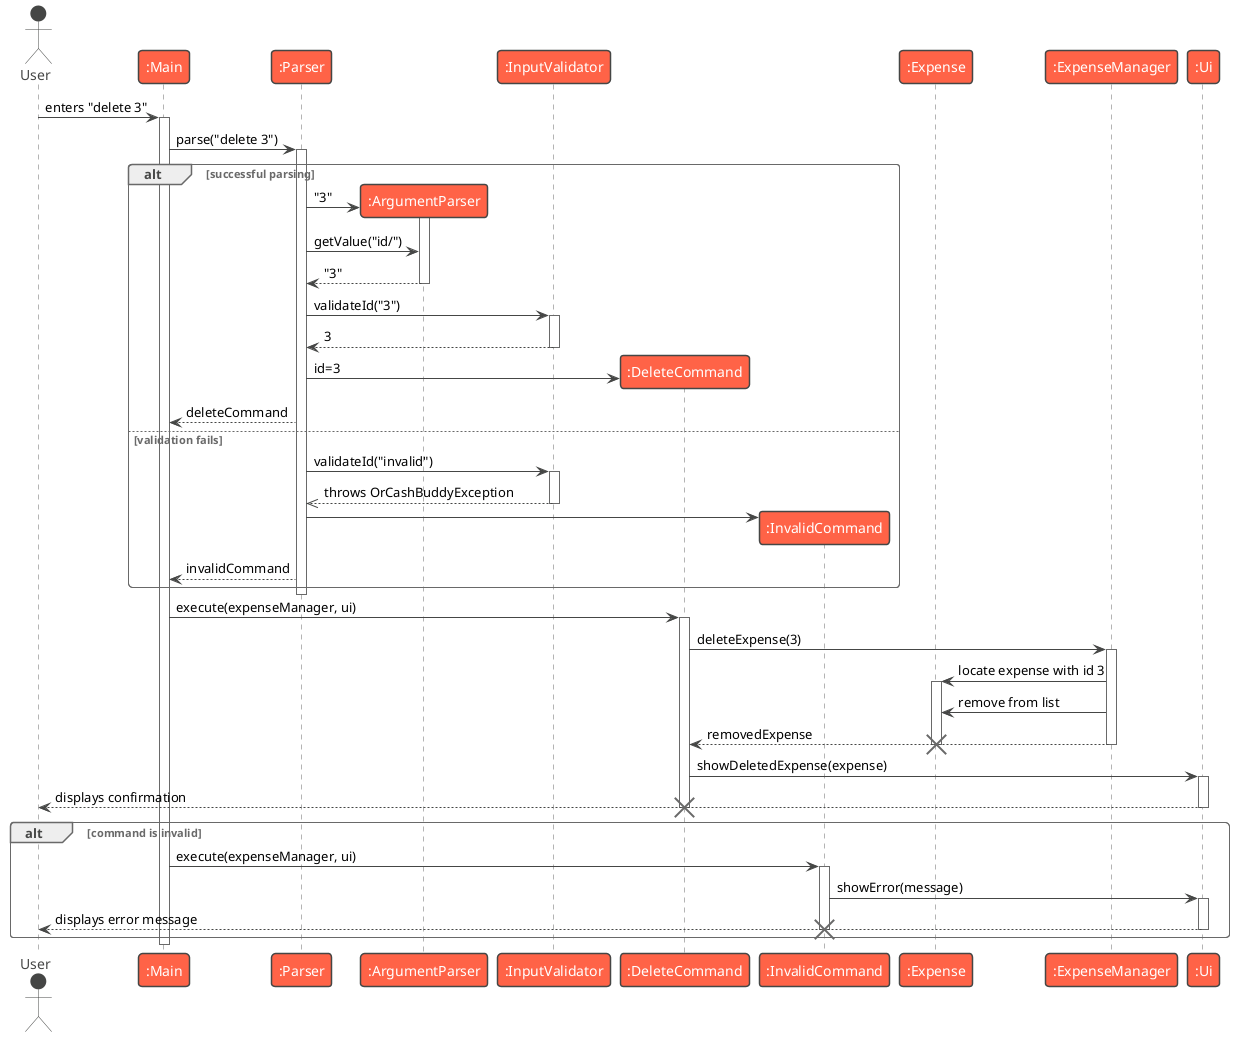 @startuml
!theme vibrant
actor User
participant ":Main" as Main
participant ":Parser" as Parser
participant ":ArgumentParser" as ArgumentParser
participant ":InputValidator" as InputValidator
participant ":DeleteCommand" as DeleteCommand
participant ":InvalidCommand" as InvalidCommand
participant ":Expense" as Expense
participant ":ExpenseManager" as ExpenseManager
participant ":Ui" as Ui

User -> Main : enters "delete 3"
activate Main

Main -> Parser : parse("delete 3")
activate Parser

alt successful parsing
    create ArgumentParser
    Parser -> ArgumentParser : "3"
    activate ArgumentParser
    Parser -> ArgumentParser : getValue("id/")
    ArgumentParser --> Parser : "3"
    deactivate ArgumentParser

    Parser -> InputValidator : validateId("3")
    activate InputValidator
    InputValidator --> Parser : 3
    deactivate InputValidator

    create DeleteCommand
    Parser -> DeleteCommand : id=3
    Parser --> Main : deleteCommand

else validation fails
    Parser -> InputValidator : validateId("invalid")
    activate InputValidator
    InputValidator -->> Parser : throws OrCashBuddyException
    deactivate InputValidator

    create InvalidCommand
    Parser -> InvalidCommand
    Parser --> Main : invalidCommand
end

deactivate Parser

Main -> DeleteCommand : execute(expenseManager, ui)
activate DeleteCommand

DeleteCommand -> ExpenseManager : deleteExpense(3)
activate ExpenseManager
ExpenseManager -> Expense : locate expense with id 3
activate Expense
ExpenseManager -> Expense : remove from list
ExpenseManager --> DeleteCommand : removedExpense
destroy Expense
deactivate ExpenseManager

DeleteCommand -> Ui : showDeletedExpense(expense)
activate Ui
Ui --> User : displays confirmation
deactivate Ui

deactivate DeleteCommand
destroy DeleteCommand

alt command is invalid
    Main -> InvalidCommand : execute(expenseManager, ui)
    activate InvalidCommand
    InvalidCommand -> Ui : showError(message)
    activate Ui
    Ui --> User : displays error message
    deactivate Ui
    deactivate InvalidCommand
    destroy InvalidCommand
end

deactivate Main
@enduml
